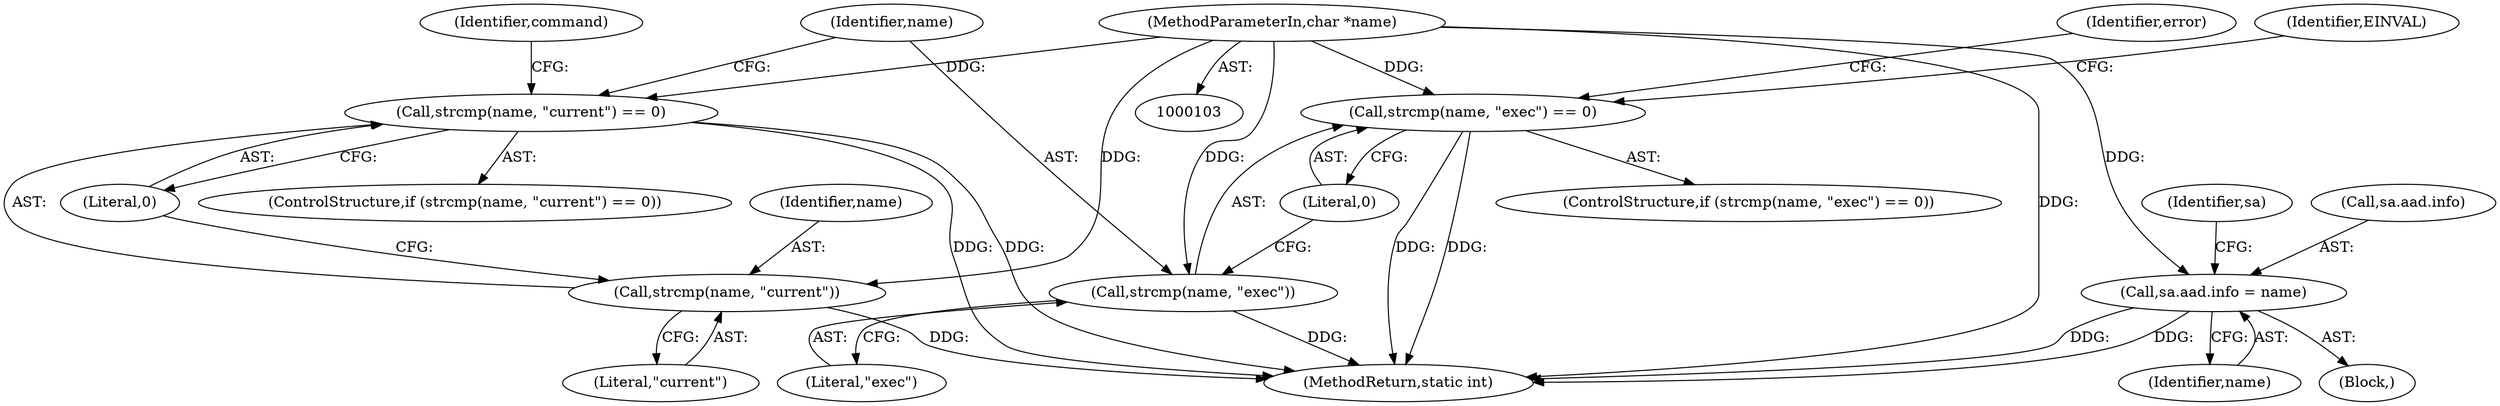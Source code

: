 digraph "0_linux_a5b2c5b2ad5853591a6cac6134cd0f599a720865@pointer" {
"1000105" [label="(MethodParameterIn,char *name)"];
"1000191" [label="(Call,strcmp(name, \"current\") == 0)"];
"1000192" [label="(Call,strcmp(name, \"current\"))"];
"1000282" [label="(Call,sa.aad.info = name)"];
"1000307" [label="(Call,strcmp(name, \"exec\") == 0)"];
"1000308" [label="(Call,strcmp(name, \"exec\"))"];
"1000324" [label="(Identifier,EINVAL)"];
"1000269" [label="(Block,)"];
"1000288" [label="(Identifier,name)"];
"1000191" [label="(Call,strcmp(name, \"current\") == 0)"];
"1000311" [label="(Literal,0)"];
"1000194" [label="(Literal,\"current\")"];
"1000192" [label="(Call,strcmp(name, \"current\"))"];
"1000292" [label="(Identifier,sa)"];
"1000309" [label="(Identifier,name)"];
"1000283" [label="(Call,sa.aad.info)"];
"1000200" [label="(Identifier,command)"];
"1000314" [label="(Identifier,error)"];
"1000282" [label="(Call,sa.aad.info = name)"];
"1000310" [label="(Literal,\"exec\")"];
"1000307" [label="(Call,strcmp(name, \"exec\") == 0)"];
"1000190" [label="(ControlStructure,if (strcmp(name, \"current\") == 0))"];
"1000195" [label="(Literal,0)"];
"1000308" [label="(Call,strcmp(name, \"exec\"))"];
"1000105" [label="(MethodParameterIn,char *name)"];
"1000193" [label="(Identifier,name)"];
"1000306" [label="(ControlStructure,if (strcmp(name, \"exec\") == 0))"];
"1000333" [label="(MethodReturn,static int)"];
"1000105" -> "1000103"  [label="AST: "];
"1000105" -> "1000333"  [label="DDG: "];
"1000105" -> "1000191"  [label="DDG: "];
"1000105" -> "1000192"  [label="DDG: "];
"1000105" -> "1000282"  [label="DDG: "];
"1000105" -> "1000307"  [label="DDG: "];
"1000105" -> "1000308"  [label="DDG: "];
"1000191" -> "1000190"  [label="AST: "];
"1000191" -> "1000195"  [label="CFG: "];
"1000192" -> "1000191"  [label="AST: "];
"1000195" -> "1000191"  [label="AST: "];
"1000200" -> "1000191"  [label="CFG: "];
"1000309" -> "1000191"  [label="CFG: "];
"1000191" -> "1000333"  [label="DDG: "];
"1000191" -> "1000333"  [label="DDG: "];
"1000192" -> "1000194"  [label="CFG: "];
"1000193" -> "1000192"  [label="AST: "];
"1000194" -> "1000192"  [label="AST: "];
"1000195" -> "1000192"  [label="CFG: "];
"1000192" -> "1000333"  [label="DDG: "];
"1000282" -> "1000269"  [label="AST: "];
"1000282" -> "1000288"  [label="CFG: "];
"1000283" -> "1000282"  [label="AST: "];
"1000288" -> "1000282"  [label="AST: "];
"1000292" -> "1000282"  [label="CFG: "];
"1000282" -> "1000333"  [label="DDG: "];
"1000282" -> "1000333"  [label="DDG: "];
"1000307" -> "1000306"  [label="AST: "];
"1000307" -> "1000311"  [label="CFG: "];
"1000308" -> "1000307"  [label="AST: "];
"1000311" -> "1000307"  [label="AST: "];
"1000314" -> "1000307"  [label="CFG: "];
"1000324" -> "1000307"  [label="CFG: "];
"1000307" -> "1000333"  [label="DDG: "];
"1000307" -> "1000333"  [label="DDG: "];
"1000308" -> "1000310"  [label="CFG: "];
"1000309" -> "1000308"  [label="AST: "];
"1000310" -> "1000308"  [label="AST: "];
"1000311" -> "1000308"  [label="CFG: "];
"1000308" -> "1000333"  [label="DDG: "];
}
